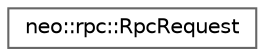 digraph "Graphical Class Hierarchy"
{
 // LATEX_PDF_SIZE
  bgcolor="transparent";
  edge [fontname=Helvetica,fontsize=10,labelfontname=Helvetica,labelfontsize=10];
  node [fontname=Helvetica,fontsize=10,shape=box,height=0.2,width=0.4];
  rankdir="LR";
  Node0 [id="Node000000",label="neo::rpc::RpcRequest",height=0.2,width=0.4,color="grey40", fillcolor="white", style="filled",URL="$classneo_1_1rpc_1_1_rpc_request.html",tooltip="Represents an RPC request."];
}
